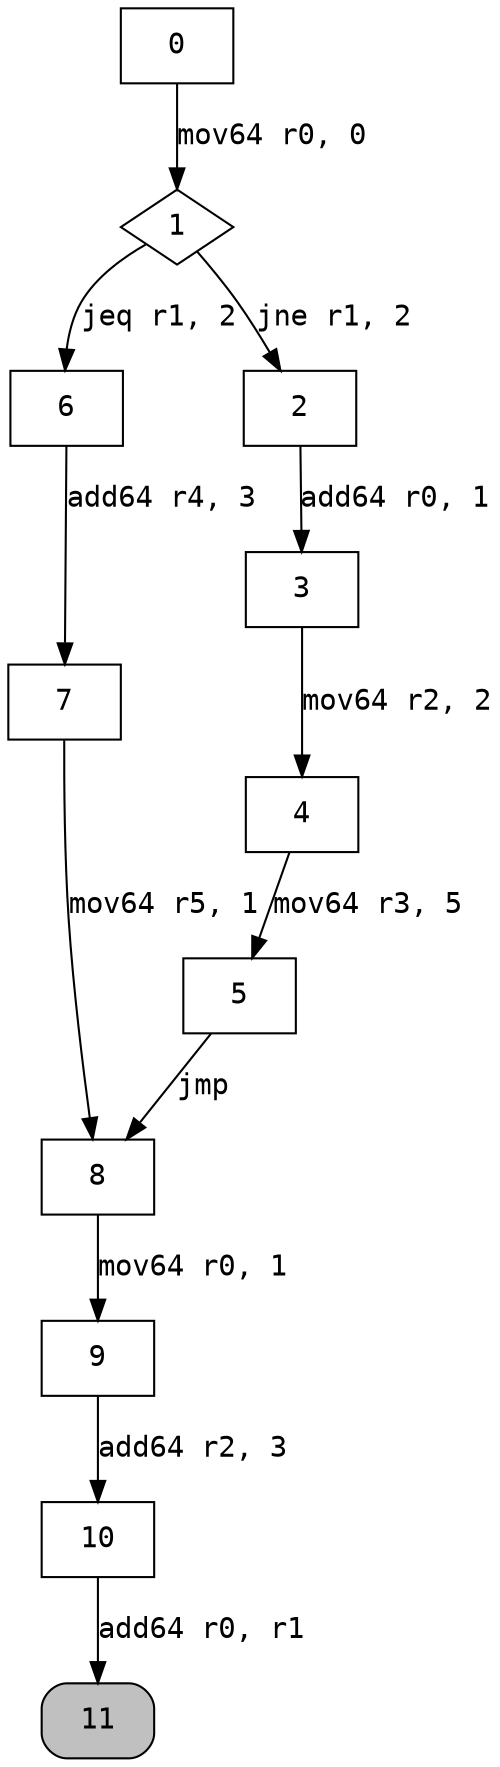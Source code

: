 digraph cfg { 
node [fontname="monospace"];
node [shape=box];
edge [fontname="monospace"];
  0 -> 1 [label="mov64 r0, 0"];
  1 -> 6 [label="jeq r1, 2"];
  1 -> 2 [label="jne r1, 2"];
  2 -> 3 [label="add64 r0, 1"];
  3 -> 4 [label="mov64 r2, 2"];
  4 -> 5 [label="mov64 r3, 5"];
  5 -> 8 [label="jmp"];
  6 -> 7 [label="add64 r4, 3"];
  7 -> 8 [label="mov64 r5, 1"];
  8 -> 9 [label="mov64 r0, 1"];
  9 -> 10 [label="add64 r2, 3"];
  10 -> 11 [label="add64 r0, r1"];
1 [shape=diamond];
11 [style="rounded,filled",fillcolor=grey];
}